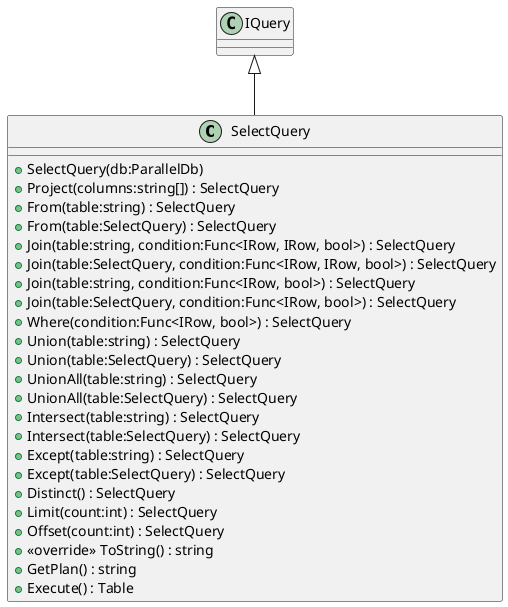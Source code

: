 @startuml
class SelectQuery {
    + SelectQuery(db:ParallelDb)
    + Project(columns:string[]) : SelectQuery
    + From(table:string) : SelectQuery
    + From(table:SelectQuery) : SelectQuery
    + Join(table:string, condition:Func<IRow, IRow, bool>) : SelectQuery
    + Join(table:SelectQuery, condition:Func<IRow, IRow, bool>) : SelectQuery
    + Join(table:string, condition:Func<IRow, bool>) : SelectQuery
    + Join(table:SelectQuery, condition:Func<IRow, bool>) : SelectQuery
    + Where(condition:Func<IRow, bool>) : SelectQuery
    + Union(table:string) : SelectQuery
    + Union(table:SelectQuery) : SelectQuery
    + UnionAll(table:string) : SelectQuery
    + UnionAll(table:SelectQuery) : SelectQuery
    + Intersect(table:string) : SelectQuery
    + Intersect(table:SelectQuery) : SelectQuery
    + Except(table:string) : SelectQuery
    + Except(table:SelectQuery) : SelectQuery
    + Distinct() : SelectQuery
    + Limit(count:int) : SelectQuery
    + Offset(count:int) : SelectQuery
    + <<override>> ToString() : string
    + GetPlan() : string
    + Execute() : Table
}
IQuery <|-- SelectQuery
@enduml
